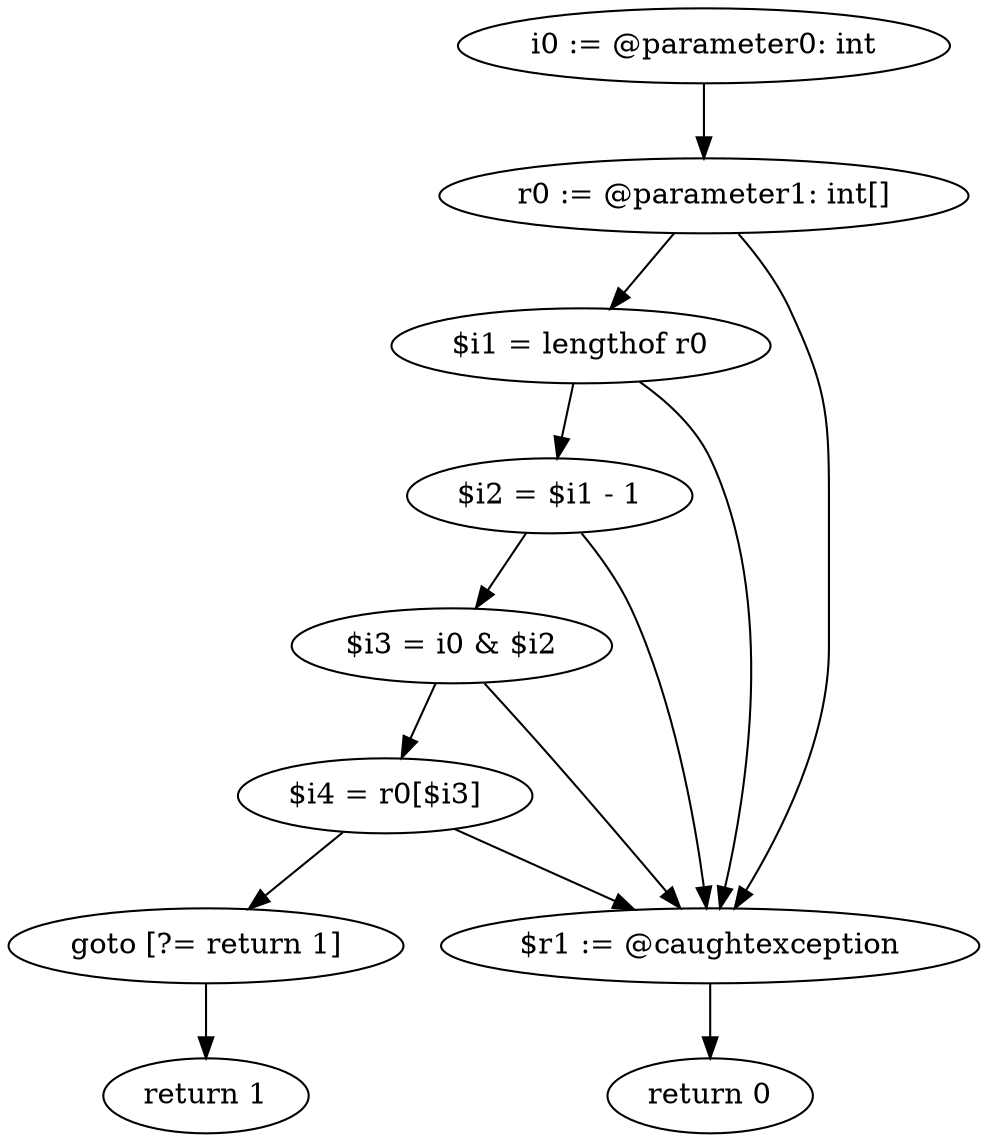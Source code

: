 digraph "unitGraph" {
    "i0 := @parameter0: int"
    "r0 := @parameter1: int[]"
    "$i1 = lengthof r0"
    "$i2 = $i1 - 1"
    "$i3 = i0 & $i2"
    "$i4 = r0[$i3]"
    "goto [?= return 1]"
    "$r1 := @caughtexception"
    "return 0"
    "return 1"
    "i0 := @parameter0: int"->"r0 := @parameter1: int[]";
    "r0 := @parameter1: int[]"->"$i1 = lengthof r0";
    "r0 := @parameter1: int[]"->"$r1 := @caughtexception";
    "$i1 = lengthof r0"->"$i2 = $i1 - 1";
    "$i1 = lengthof r0"->"$r1 := @caughtexception";
    "$i2 = $i1 - 1"->"$i3 = i0 & $i2";
    "$i2 = $i1 - 1"->"$r1 := @caughtexception";
    "$i3 = i0 & $i2"->"$i4 = r0[$i3]";
    "$i3 = i0 & $i2"->"$r1 := @caughtexception";
    "$i4 = r0[$i3]"->"goto [?= return 1]";
    "$i4 = r0[$i3]"->"$r1 := @caughtexception";
    "goto [?= return 1]"->"return 1";
    "$r1 := @caughtexception"->"return 0";
}
